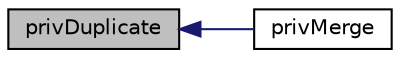 digraph "privDuplicate"
{
  edge [fontname="Helvetica",fontsize="10",labelfontname="Helvetica",labelfontsize="10"];
  node [fontname="Helvetica",fontsize="10",shape=record];
  rankdir="LR";
  Node132 [label="privDuplicate",height=0.2,width=0.4,color="black", fillcolor="grey75", style="filled", fontcolor="black"];
  Node132 -> Node133 [dir="back",color="midnightblue",fontsize="10",style="solid",fontname="Helvetica"];
  Node133 [label="privMerge",height=0.2,width=0.4,color="black", fillcolor="white", style="filled",URL="$class_pcl_zip.html#a12737ab59b43ffd32060d05d7163c601"];
}
